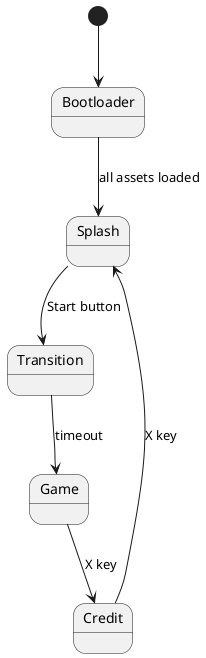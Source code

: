 @startuml
[*] --> Bootloader
Bootloader --> Splash :all assets loaded
Splash --> Transition :Start button
Transition --> Game :timeout
Game --> Credit : X key
Credit --> Splash : X key
@enduml